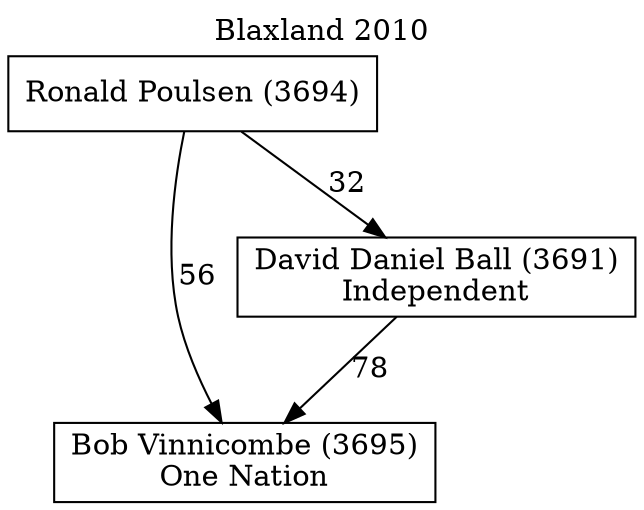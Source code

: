 // House preference flow
digraph "Bob Vinnicombe (3695)_Blaxland_2010" {
	graph [label="Blaxland 2010" labelloc=t mclimit=10]
	node [shape=box]
	"Bob Vinnicombe (3695)" [label="Bob Vinnicombe (3695)
One Nation"]
	"David Daniel Ball (3691)" [label="David Daniel Ball (3691)
Independent"]
	"Ronald Poulsen (3694)" [label="Ronald Poulsen (3694)
"]
	"David Daniel Ball (3691)" -> "Bob Vinnicombe (3695)" [label=78]
	"Ronald Poulsen (3694)" -> "David Daniel Ball (3691)" [label=32]
	"Ronald Poulsen (3694)" -> "Bob Vinnicombe (3695)" [label=56]
}
